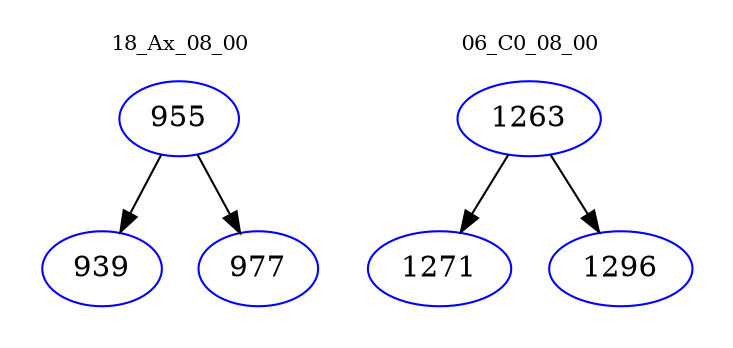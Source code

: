 digraph{
subgraph cluster_0 {
color = white
label = "18_Ax_08_00";
fontsize=10;
T0_955 [label="955", color="blue"]
T0_955 -> T0_939 [color="black"]
T0_939 [label="939", color="blue"]
T0_955 -> T0_977 [color="black"]
T0_977 [label="977", color="blue"]
}
subgraph cluster_1 {
color = white
label = "06_C0_08_00";
fontsize=10;
T1_1263 [label="1263", color="blue"]
T1_1263 -> T1_1271 [color="black"]
T1_1271 [label="1271", color="blue"]
T1_1263 -> T1_1296 [color="black"]
T1_1296 [label="1296", color="blue"]
}
}
